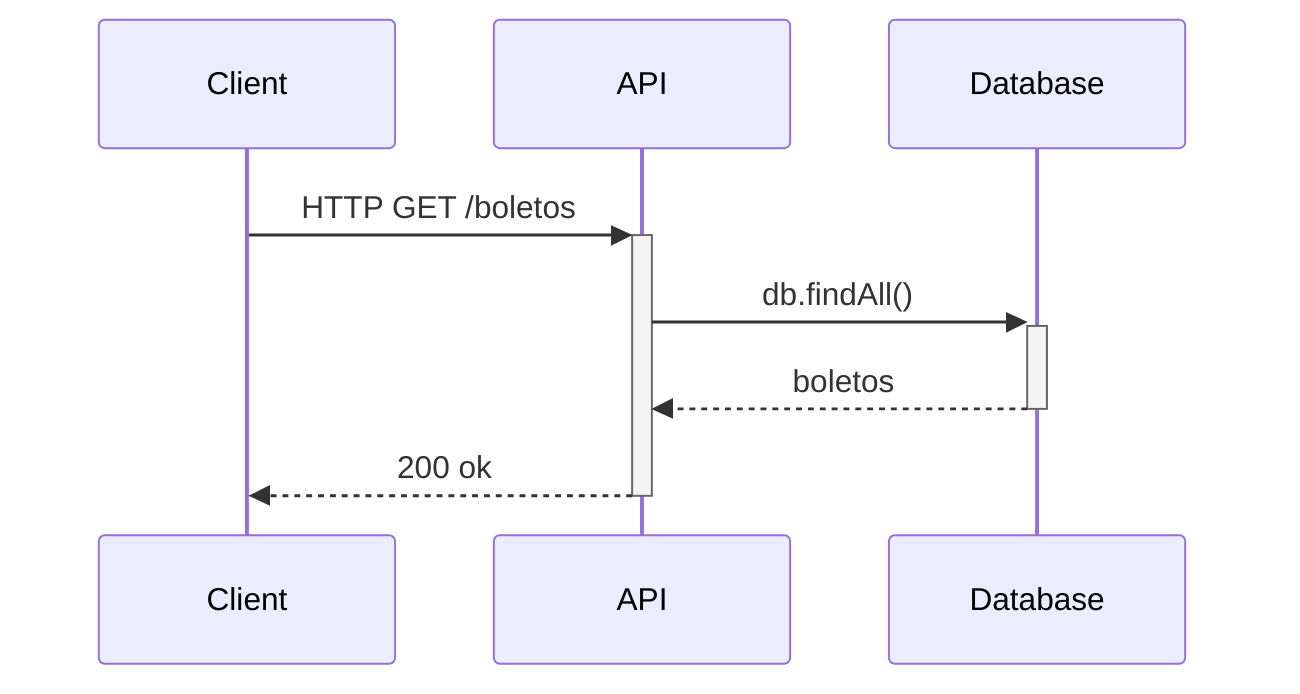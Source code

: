 sequenceDiagram
    participant Client
    participant API
    participant Database

    Client ->>+ API: HTTP GET /boletos
    API ->>+ Database: db.findAll()
    Database -->>- API: boletos
    API -->>- Client: 200 ok